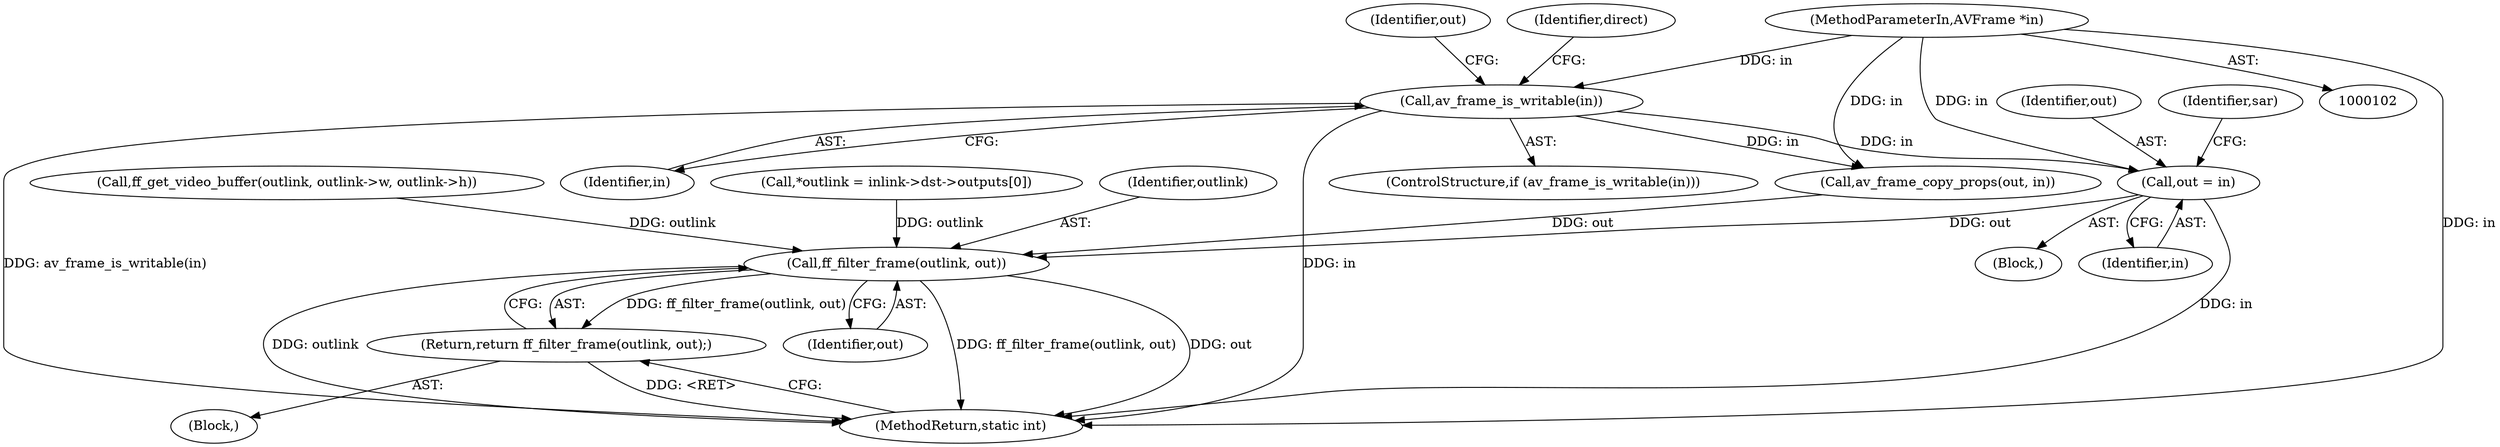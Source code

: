 digraph "0_FFmpeg_e43a0a232dbf6d3c161823c2e07c52e76227a1bc_0@pointer" {
"1000157" [label="(Call,out = in)"];
"1000151" [label="(Call,av_frame_is_writable(in))"];
"1000104" [label="(MethodParameterIn,AVFrame *in)"];
"1000336" [label="(Call,ff_filter_frame(outlink, out))"];
"1000335" [label="(Return,return ff_filter_frame(outlink, out);)"];
"1000164" [label="(Call,ff_get_video_buffer(outlink, outlink->w, outlink->h))"];
"1000152" [label="(Identifier,in)"];
"1000336" [label="(Call,ff_filter_frame(outlink, out))"];
"1000158" [label="(Identifier,out)"];
"1000338" [label="(Identifier,out)"];
"1000186" [label="(Identifier,sar)"];
"1000151" [label="(Call,av_frame_is_writable(in))"];
"1000335" [label="(Return,return ff_filter_frame(outlink, out);)"];
"1000150" [label="(ControlStructure,if (av_frame_is_writable(in)))"];
"1000339" [label="(MethodReturn,static int)"];
"1000115" [label="(Call,*outlink = inlink->dst->outputs[0])"];
"1000153" [label="(Block,)"];
"1000155" [label="(Identifier,direct)"];
"1000105" [label="(Block,)"];
"1000104" [label="(MethodParameterIn,AVFrame *in)"];
"1000157" [label="(Call,out = in)"];
"1000337" [label="(Identifier,outlink)"];
"1000159" [label="(Identifier,in)"];
"1000182" [label="(Call,av_frame_copy_props(out, in))"];
"1000163" [label="(Identifier,out)"];
"1000157" -> "1000153"  [label="AST: "];
"1000157" -> "1000159"  [label="CFG: "];
"1000158" -> "1000157"  [label="AST: "];
"1000159" -> "1000157"  [label="AST: "];
"1000186" -> "1000157"  [label="CFG: "];
"1000157" -> "1000339"  [label="DDG: in"];
"1000151" -> "1000157"  [label="DDG: in"];
"1000104" -> "1000157"  [label="DDG: in"];
"1000157" -> "1000336"  [label="DDG: out"];
"1000151" -> "1000150"  [label="AST: "];
"1000151" -> "1000152"  [label="CFG: "];
"1000152" -> "1000151"  [label="AST: "];
"1000155" -> "1000151"  [label="CFG: "];
"1000163" -> "1000151"  [label="CFG: "];
"1000151" -> "1000339"  [label="DDG: av_frame_is_writable(in)"];
"1000151" -> "1000339"  [label="DDG: in"];
"1000104" -> "1000151"  [label="DDG: in"];
"1000151" -> "1000182"  [label="DDG: in"];
"1000104" -> "1000102"  [label="AST: "];
"1000104" -> "1000339"  [label="DDG: in"];
"1000104" -> "1000182"  [label="DDG: in"];
"1000336" -> "1000335"  [label="AST: "];
"1000336" -> "1000338"  [label="CFG: "];
"1000337" -> "1000336"  [label="AST: "];
"1000338" -> "1000336"  [label="AST: "];
"1000335" -> "1000336"  [label="CFG: "];
"1000336" -> "1000339"  [label="DDG: ff_filter_frame(outlink, out)"];
"1000336" -> "1000339"  [label="DDG: out"];
"1000336" -> "1000339"  [label="DDG: outlink"];
"1000336" -> "1000335"  [label="DDG: ff_filter_frame(outlink, out)"];
"1000115" -> "1000336"  [label="DDG: outlink"];
"1000164" -> "1000336"  [label="DDG: outlink"];
"1000182" -> "1000336"  [label="DDG: out"];
"1000335" -> "1000105"  [label="AST: "];
"1000339" -> "1000335"  [label="CFG: "];
"1000335" -> "1000339"  [label="DDG: <RET>"];
}
